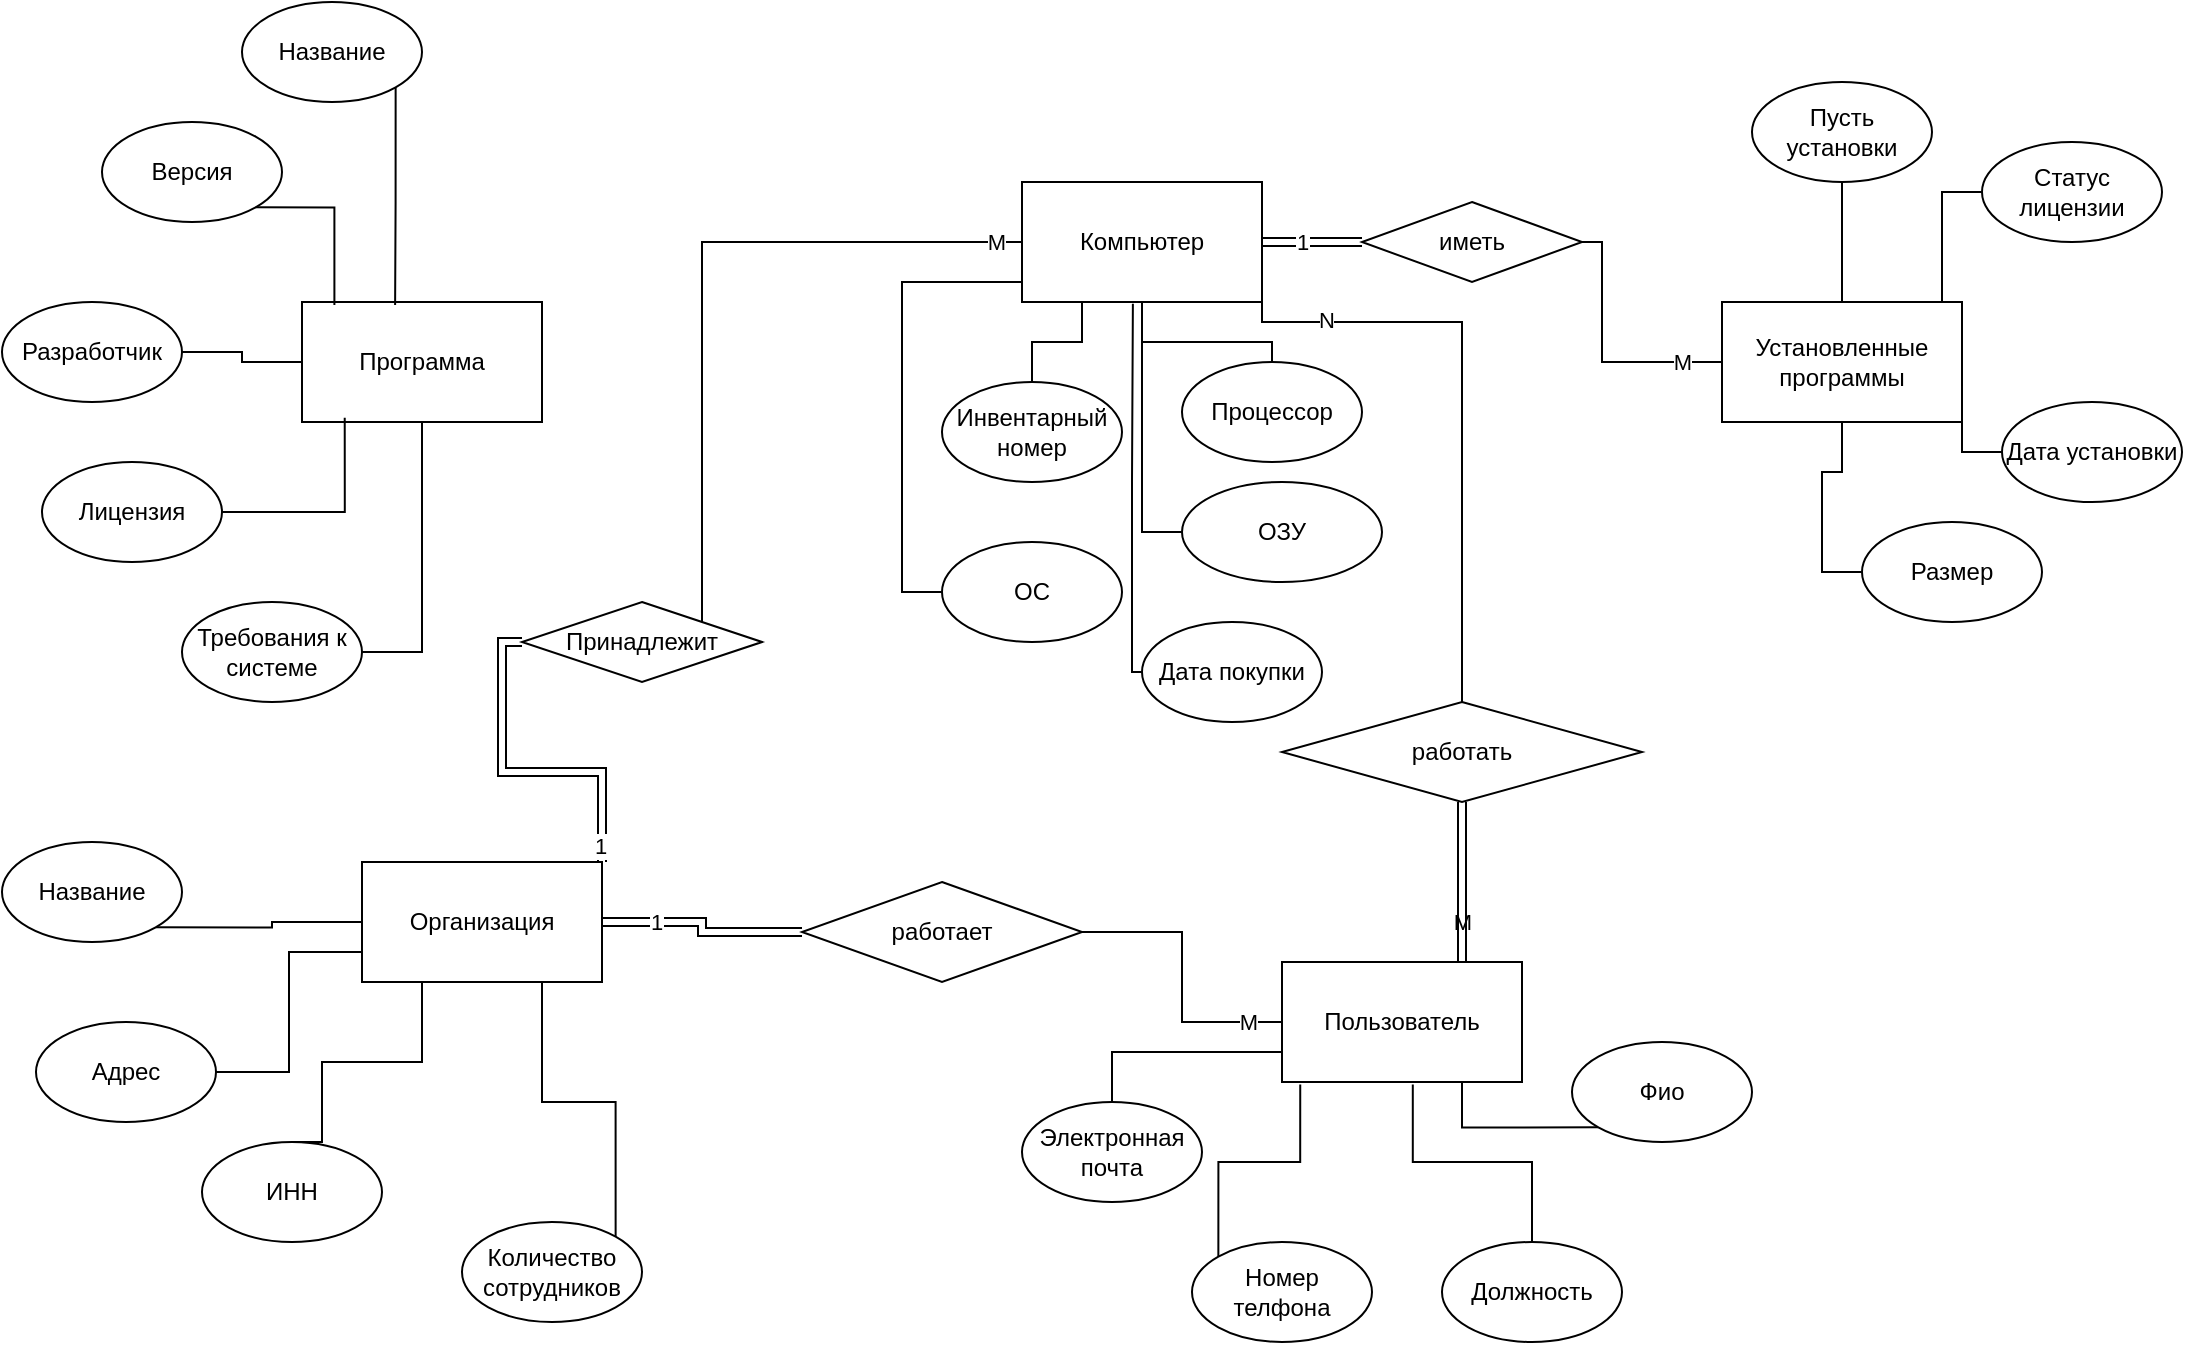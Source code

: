 <mxfile version="26.0.11">
  <diagram name="Страница — 1" id="yeDvz2DQcIgNS0b50975">
    <mxGraphModel dx="2261" dy="1959" grid="1" gridSize="10" guides="1" tooltips="1" connect="1" arrows="1" fold="1" page="1" pageScale="1" pageWidth="827" pageHeight="1169" math="0" shadow="0">
      <root>
        <mxCell id="0" />
        <mxCell id="1" parent="0" />
        <mxCell id="xNZQnrK4Vwn50ycF9UzJ-13" style="edgeStyle=orthogonalEdgeStyle;rounded=0;orthogonalLoop=1;jettySize=auto;html=1;exitX=1;exitY=0.5;exitDx=0;exitDy=0;entryX=0;entryY=0.5;entryDx=0;entryDy=0;endArrow=none;startFill=0;" edge="1" parent="1" source="xNZQnrK4Vwn50ycF9UzJ-31" target="xNZQnrK4Vwn50ycF9UzJ-2">
          <mxGeometry relative="1" as="geometry">
            <Array as="points">
              <mxPoint x="370" y="-330" />
              <mxPoint x="370" y="-270" />
            </Array>
          </mxGeometry>
        </mxCell>
        <mxCell id="xNZQnrK4Vwn50ycF9UzJ-15" value="М" style="edgeLabel;html=1;align=center;verticalAlign=middle;resizable=0;points=[];" vertex="1" connectable="0" parent="xNZQnrK4Vwn50ycF9UzJ-13">
          <mxGeometry x="0.687" y="-2" relative="1" as="geometry">
            <mxPoint y="-2" as="offset" />
          </mxGeometry>
        </mxCell>
        <mxCell id="xNZQnrK4Vwn50ycF9UzJ-24" style="edgeStyle=orthogonalEdgeStyle;rounded=0;orthogonalLoop=1;jettySize=auto;html=1;exitX=0.5;exitY=1;exitDx=0;exitDy=0;entryX=0.5;entryY=0;entryDx=0;entryDy=0;endArrow=none;startFill=0;" edge="1" parent="1" source="xNZQnrK4Vwn50ycF9UzJ-1" target="xNZQnrK4Vwn50ycF9UzJ-9">
          <mxGeometry relative="1" as="geometry" />
        </mxCell>
        <mxCell id="xNZQnrK4Vwn50ycF9UzJ-75" style="edgeStyle=orthogonalEdgeStyle;rounded=0;orthogonalLoop=1;jettySize=auto;html=1;exitX=0;exitY=0.5;exitDx=0;exitDy=0;entryX=1;entryY=0;entryDx=0;entryDy=0;endArrow=none;startFill=0;shape=link;" edge="1" parent="1" source="xNZQnrK4Vwn50ycF9UzJ-78" target="xNZQnrK4Vwn50ycF9UzJ-3">
          <mxGeometry relative="1" as="geometry">
            <Array as="points">
              <mxPoint x="-180" y="-130" />
              <mxPoint x="-180" y="-65" />
              <mxPoint x="-130" y="-65" />
            </Array>
          </mxGeometry>
        </mxCell>
        <mxCell id="xNZQnrK4Vwn50ycF9UzJ-77" value="1" style="edgeLabel;html=1;align=center;verticalAlign=middle;resizable=0;points=[];" vertex="1" connectable="0" parent="xNZQnrK4Vwn50ycF9UzJ-75">
          <mxGeometry x="0.898" y="-1" relative="1" as="geometry">
            <mxPoint as="offset" />
          </mxGeometry>
        </mxCell>
        <mxCell id="xNZQnrK4Vwn50ycF9UzJ-1" value="Компьютер" style="rounded=0;whiteSpace=wrap;html=1;" vertex="1" parent="1">
          <mxGeometry x="80" y="-360" width="120" height="60" as="geometry" />
        </mxCell>
        <mxCell id="xNZQnrK4Vwn50ycF9UzJ-41" style="edgeStyle=orthogonalEdgeStyle;rounded=0;orthogonalLoop=1;jettySize=auto;html=1;exitX=0.5;exitY=1;exitDx=0;exitDy=0;entryX=0;entryY=0.5;entryDx=0;entryDy=0;endArrow=none;startFill=0;" edge="1" parent="1" source="xNZQnrK4Vwn50ycF9UzJ-2" target="xNZQnrK4Vwn50ycF9UzJ-40">
          <mxGeometry relative="1" as="geometry" />
        </mxCell>
        <mxCell id="xNZQnrK4Vwn50ycF9UzJ-2" value="Установленные программы" style="rounded=0;whiteSpace=wrap;html=1;" vertex="1" parent="1">
          <mxGeometry x="430" y="-300" width="120" height="60" as="geometry" />
        </mxCell>
        <mxCell id="xNZQnrK4Vwn50ycF9UzJ-83" style="edgeStyle=orthogonalEdgeStyle;rounded=0;orthogonalLoop=1;jettySize=auto;html=1;exitX=1;exitY=0.5;exitDx=0;exitDy=0;entryX=0;entryY=0.5;entryDx=0;entryDy=0;endArrow=none;startFill=0;shape=link;" edge="1" parent="1" source="xNZQnrK4Vwn50ycF9UzJ-3" target="xNZQnrK4Vwn50ycF9UzJ-82">
          <mxGeometry relative="1" as="geometry" />
        </mxCell>
        <mxCell id="xNZQnrK4Vwn50ycF9UzJ-85" value="1" style="edgeLabel;html=1;align=center;verticalAlign=middle;resizable=0;points=[];" vertex="1" connectable="0" parent="xNZQnrK4Vwn50ycF9UzJ-83">
          <mxGeometry x="-0.488" y="-2" relative="1" as="geometry">
            <mxPoint y="-2" as="offset" />
          </mxGeometry>
        </mxCell>
        <mxCell id="xNZQnrK4Vwn50ycF9UzJ-3" value="Организация" style="rounded=0;whiteSpace=wrap;html=1;" vertex="1" parent="1">
          <mxGeometry x="-250" y="-20" width="120" height="60" as="geometry" />
        </mxCell>
        <mxCell id="xNZQnrK4Vwn50ycF9UzJ-61" style="edgeStyle=orthogonalEdgeStyle;rounded=0;orthogonalLoop=1;jettySize=auto;html=1;exitX=0;exitY=0.75;exitDx=0;exitDy=0;entryX=0.5;entryY=0;entryDx=0;entryDy=0;endArrow=none;startFill=0;" edge="1" parent="1" source="xNZQnrK4Vwn50ycF9UzJ-4" target="xNZQnrK4Vwn50ycF9UzJ-57">
          <mxGeometry relative="1" as="geometry" />
        </mxCell>
        <mxCell id="xNZQnrK4Vwn50ycF9UzJ-87" style="edgeStyle=orthogonalEdgeStyle;rounded=0;orthogonalLoop=1;jettySize=auto;html=1;exitX=0.5;exitY=0;exitDx=0;exitDy=0;endArrow=none;startFill=0;entryX=1;entryY=0.75;entryDx=0;entryDy=0;" edge="1" parent="1" source="xNZQnrK4Vwn50ycF9UzJ-88" target="xNZQnrK4Vwn50ycF9UzJ-1">
          <mxGeometry relative="1" as="geometry">
            <mxPoint x="300" y="-280" as="targetPoint" />
            <Array as="points">
              <mxPoint x="300" y="-290" />
              <mxPoint x="200" y="-290" />
            </Array>
          </mxGeometry>
        </mxCell>
        <mxCell id="xNZQnrK4Vwn50ycF9UzJ-89" value="1" style="edgeLabel;html=1;align=center;verticalAlign=middle;resizable=0;points=[];" vertex="1" connectable="0" parent="xNZQnrK4Vwn50ycF9UzJ-87">
          <mxGeometry x="0.638" y="1" relative="1" as="geometry">
            <mxPoint as="offset" />
          </mxGeometry>
        </mxCell>
        <mxCell id="xNZQnrK4Vwn50ycF9UzJ-90" value="М" style="edgeLabel;html=1;align=center;verticalAlign=middle;resizable=0;points=[];" vertex="1" connectable="0" parent="xNZQnrK4Vwn50ycF9UzJ-87">
          <mxGeometry x="-0.912" relative="1" as="geometry">
            <mxPoint y="124" as="offset" />
          </mxGeometry>
        </mxCell>
        <mxCell id="xNZQnrK4Vwn50ycF9UzJ-91" value="N" style="edgeLabel;html=1;align=center;verticalAlign=middle;resizable=0;points=[];" vertex="1" connectable="0" parent="xNZQnrK4Vwn50ycF9UzJ-87">
          <mxGeometry x="0.642" y="-1" relative="1" as="geometry">
            <mxPoint as="offset" />
          </mxGeometry>
        </mxCell>
        <mxCell id="xNZQnrK4Vwn50ycF9UzJ-93" style="edgeStyle=orthogonalEdgeStyle;rounded=0;orthogonalLoop=1;jettySize=auto;html=1;exitX=0.75;exitY=0;exitDx=0;exitDy=0;entryX=0.5;entryY=1;entryDx=0;entryDy=0;endArrow=none;startFill=0;shape=link;" edge="1" parent="1" source="xNZQnrK4Vwn50ycF9UzJ-4" target="xNZQnrK4Vwn50ycF9UzJ-88">
          <mxGeometry relative="1" as="geometry" />
        </mxCell>
        <mxCell id="xNZQnrK4Vwn50ycF9UzJ-4" value="Пользователь" style="rounded=0;whiteSpace=wrap;html=1;" vertex="1" parent="1">
          <mxGeometry x="210" y="30" width="120" height="60" as="geometry" />
        </mxCell>
        <mxCell id="xNZQnrK4Vwn50ycF9UzJ-5" value="Программа" style="rounded=0;whiteSpace=wrap;html=1;" vertex="1" parent="1">
          <mxGeometry x="-280" y="-300" width="120" height="60" as="geometry" />
        </mxCell>
        <mxCell id="xNZQnrK4Vwn50ycF9UzJ-29" style="edgeStyle=orthogonalEdgeStyle;rounded=0;orthogonalLoop=1;jettySize=auto;html=1;exitX=0;exitY=0.5;exitDx=0;exitDy=0;entryX=0;entryY=0.5;entryDx=0;entryDy=0;endArrow=none;startFill=0;" edge="1" parent="1" source="xNZQnrK4Vwn50ycF9UzJ-7" target="xNZQnrK4Vwn50ycF9UzJ-1">
          <mxGeometry relative="1" as="geometry">
            <Array as="points">
              <mxPoint x="20" y="-155" />
              <mxPoint x="20" y="-310" />
              <mxPoint x="80" y="-310" />
            </Array>
          </mxGeometry>
        </mxCell>
        <mxCell id="xNZQnrK4Vwn50ycF9UzJ-7" value="ОС" style="ellipse;whiteSpace=wrap;html=1;" vertex="1" parent="1">
          <mxGeometry x="40" y="-180" width="90" height="50" as="geometry" />
        </mxCell>
        <mxCell id="xNZQnrK4Vwn50ycF9UzJ-8" value="Дата покупки" style="ellipse;whiteSpace=wrap;html=1;" vertex="1" parent="1">
          <mxGeometry x="140" y="-140" width="90" height="50" as="geometry" />
        </mxCell>
        <mxCell id="xNZQnrK4Vwn50ycF9UzJ-9" value="Процессор" style="ellipse;whiteSpace=wrap;html=1;" vertex="1" parent="1">
          <mxGeometry x="160" y="-270" width="90" height="50" as="geometry" />
        </mxCell>
        <mxCell id="xNZQnrK4Vwn50ycF9UzJ-26" style="edgeStyle=orthogonalEdgeStyle;rounded=0;orthogonalLoop=1;jettySize=auto;html=1;exitX=0;exitY=0.5;exitDx=0;exitDy=0;entryX=0.5;entryY=1;entryDx=0;entryDy=0;endArrow=none;startFill=0;" edge="1" parent="1" source="xNZQnrK4Vwn50ycF9UzJ-11" target="xNZQnrK4Vwn50ycF9UzJ-1">
          <mxGeometry relative="1" as="geometry" />
        </mxCell>
        <mxCell id="xNZQnrK4Vwn50ycF9UzJ-11" value="ОЗУ" style="ellipse;whiteSpace=wrap;html=1;" vertex="1" parent="1">
          <mxGeometry x="160" y="-210" width="100" height="50" as="geometry" />
        </mxCell>
        <mxCell id="xNZQnrK4Vwn50ycF9UzJ-25" style="edgeStyle=orthogonalEdgeStyle;rounded=0;orthogonalLoop=1;jettySize=auto;html=1;exitX=0.5;exitY=0;exitDx=0;exitDy=0;entryX=0.25;entryY=1;entryDx=0;entryDy=0;endArrow=none;startFill=0;" edge="1" parent="1" source="xNZQnrK4Vwn50ycF9UzJ-12" target="xNZQnrK4Vwn50ycF9UzJ-1">
          <mxGeometry relative="1" as="geometry" />
        </mxCell>
        <mxCell id="xNZQnrK4Vwn50ycF9UzJ-12" value="Инвентарный номер" style="ellipse;whiteSpace=wrap;html=1;" vertex="1" parent="1">
          <mxGeometry x="40" y="-260" width="90" height="50" as="geometry" />
        </mxCell>
        <mxCell id="xNZQnrK4Vwn50ycF9UzJ-30" style="edgeStyle=orthogonalEdgeStyle;rounded=0;orthogonalLoop=1;jettySize=auto;html=1;exitX=0;exitY=0.5;exitDx=0;exitDy=0;entryX=0.462;entryY=1.014;entryDx=0;entryDy=0;entryPerimeter=0;endArrow=none;startFill=0;" edge="1" parent="1" source="xNZQnrK4Vwn50ycF9UzJ-8" target="xNZQnrK4Vwn50ycF9UzJ-1">
          <mxGeometry relative="1" as="geometry">
            <Array as="points">
              <mxPoint x="135" y="-115" />
              <mxPoint x="135" y="-210" />
            </Array>
          </mxGeometry>
        </mxCell>
        <mxCell id="xNZQnrK4Vwn50ycF9UzJ-32" value="" style="edgeStyle=orthogonalEdgeStyle;rounded=0;orthogonalLoop=1;jettySize=auto;html=1;exitX=1;exitY=0.5;exitDx=0;exitDy=0;entryX=0;entryY=0.5;entryDx=0;entryDy=0;endArrow=none;startFill=0;shape=link;" edge="1" parent="1" source="xNZQnrK4Vwn50ycF9UzJ-1" target="xNZQnrK4Vwn50ycF9UzJ-31">
          <mxGeometry relative="1" as="geometry">
            <mxPoint x="200" y="-330" as="sourcePoint" />
            <mxPoint x="430" y="-270" as="targetPoint" />
            <Array as="points" />
          </mxGeometry>
        </mxCell>
        <mxCell id="xNZQnrK4Vwn50ycF9UzJ-33" value="1" style="edgeLabel;html=1;align=center;verticalAlign=middle;resizable=0;points=[];" vertex="1" connectable="0" parent="xNZQnrK4Vwn50ycF9UzJ-32">
          <mxGeometry x="-0.851" relative="1" as="geometry">
            <mxPoint x="16" as="offset" />
          </mxGeometry>
        </mxCell>
        <mxCell id="xNZQnrK4Vwn50ycF9UzJ-31" value="иметь" style="rhombus;whiteSpace=wrap;html=1;" vertex="1" parent="1">
          <mxGeometry x="250" y="-350" width="110" height="40" as="geometry" />
        </mxCell>
        <mxCell id="xNZQnrK4Vwn50ycF9UzJ-45" style="edgeStyle=orthogonalEdgeStyle;rounded=0;orthogonalLoop=1;jettySize=auto;html=1;exitX=0.5;exitY=1;exitDx=0;exitDy=0;entryX=0.5;entryY=0;entryDx=0;entryDy=0;endArrow=none;startFill=0;" edge="1" parent="1" source="xNZQnrK4Vwn50ycF9UzJ-36" target="xNZQnrK4Vwn50ycF9UzJ-2">
          <mxGeometry relative="1" as="geometry" />
        </mxCell>
        <mxCell id="xNZQnrK4Vwn50ycF9UzJ-36" value="Пусть установки" style="ellipse;whiteSpace=wrap;html=1;" vertex="1" parent="1">
          <mxGeometry x="445" y="-410" width="90" height="50" as="geometry" />
        </mxCell>
        <mxCell id="xNZQnrK4Vwn50ycF9UzJ-44" style="edgeStyle=orthogonalEdgeStyle;rounded=0;orthogonalLoop=1;jettySize=auto;html=1;exitX=0;exitY=0.5;exitDx=0;exitDy=0;entryX=1;entryY=0;entryDx=0;entryDy=0;endArrow=none;startFill=0;" edge="1" parent="1" source="xNZQnrK4Vwn50ycF9UzJ-37" target="xNZQnrK4Vwn50ycF9UzJ-2">
          <mxGeometry relative="1" as="geometry">
            <Array as="points">
              <mxPoint x="540" y="-355" />
              <mxPoint x="540" y="-300" />
            </Array>
          </mxGeometry>
        </mxCell>
        <mxCell id="xNZQnrK4Vwn50ycF9UzJ-37" value="Статус лицензии" style="ellipse;whiteSpace=wrap;html=1;" vertex="1" parent="1">
          <mxGeometry x="560" y="-380" width="90" height="50" as="geometry" />
        </mxCell>
        <mxCell id="xNZQnrK4Vwn50ycF9UzJ-42" style="edgeStyle=orthogonalEdgeStyle;rounded=0;orthogonalLoop=1;jettySize=auto;html=1;exitX=0;exitY=0.5;exitDx=0;exitDy=0;entryX=1;entryY=1;entryDx=0;entryDy=0;endArrow=none;startFill=0;" edge="1" parent="1" source="xNZQnrK4Vwn50ycF9UzJ-39" target="xNZQnrK4Vwn50ycF9UzJ-2">
          <mxGeometry relative="1" as="geometry" />
        </mxCell>
        <mxCell id="xNZQnrK4Vwn50ycF9UzJ-39" value="Дата установки" style="ellipse;whiteSpace=wrap;html=1;" vertex="1" parent="1">
          <mxGeometry x="570" y="-250" width="90" height="50" as="geometry" />
        </mxCell>
        <mxCell id="xNZQnrK4Vwn50ycF9UzJ-40" value="Размер" style="ellipse;whiteSpace=wrap;html=1;" vertex="1" parent="1">
          <mxGeometry x="500" y="-190" width="90" height="50" as="geometry" />
        </mxCell>
        <mxCell id="xNZQnrK4Vwn50ycF9UzJ-46" value="Лицензия" style="ellipse;whiteSpace=wrap;html=1;" vertex="1" parent="1">
          <mxGeometry x="-410" y="-220" width="90" height="50" as="geometry" />
        </mxCell>
        <mxCell id="xNZQnrK4Vwn50ycF9UzJ-53" style="edgeStyle=orthogonalEdgeStyle;rounded=0;orthogonalLoop=1;jettySize=auto;html=1;exitX=1;exitY=0.5;exitDx=0;exitDy=0;entryX=0;entryY=0.5;entryDx=0;entryDy=0;endArrow=none;startFill=0;" edge="1" parent="1" source="xNZQnrK4Vwn50ycF9UzJ-47" target="xNZQnrK4Vwn50ycF9UzJ-5">
          <mxGeometry relative="1" as="geometry" />
        </mxCell>
        <mxCell id="xNZQnrK4Vwn50ycF9UzJ-47" value="Разработчик" style="ellipse;whiteSpace=wrap;html=1;" vertex="1" parent="1">
          <mxGeometry x="-430" y="-300" width="90" height="50" as="geometry" />
        </mxCell>
        <mxCell id="xNZQnrK4Vwn50ycF9UzJ-48" value="Версия" style="ellipse;whiteSpace=wrap;html=1;" vertex="1" parent="1">
          <mxGeometry x="-380" y="-390" width="90" height="50" as="geometry" />
        </mxCell>
        <mxCell id="xNZQnrK4Vwn50ycF9UzJ-51" style="edgeStyle=orthogonalEdgeStyle;rounded=0;orthogonalLoop=1;jettySize=auto;html=1;exitX=1;exitY=0.5;exitDx=0;exitDy=0;entryX=0.5;entryY=1;entryDx=0;entryDy=0;endArrow=none;startFill=0;" edge="1" parent="1" source="xNZQnrK4Vwn50ycF9UzJ-49" target="xNZQnrK4Vwn50ycF9UzJ-5">
          <mxGeometry relative="1" as="geometry" />
        </mxCell>
        <mxCell id="xNZQnrK4Vwn50ycF9UzJ-49" value="Требования к системе" style="ellipse;whiteSpace=wrap;html=1;" vertex="1" parent="1">
          <mxGeometry x="-340" y="-150" width="90" height="50" as="geometry" />
        </mxCell>
        <mxCell id="xNZQnrK4Vwn50ycF9UzJ-50" value="Название" style="ellipse;whiteSpace=wrap;html=1;" vertex="1" parent="1">
          <mxGeometry x="-310" y="-450" width="90" height="50" as="geometry" />
        </mxCell>
        <mxCell id="xNZQnrK4Vwn50ycF9UzJ-52" style="edgeStyle=orthogonalEdgeStyle;rounded=0;orthogonalLoop=1;jettySize=auto;html=1;exitX=1;exitY=0.5;exitDx=0;exitDy=0;entryX=0.178;entryY=0.964;entryDx=0;entryDy=0;entryPerimeter=0;endArrow=none;startFill=0;" edge="1" parent="1" source="xNZQnrK4Vwn50ycF9UzJ-46" target="xNZQnrK4Vwn50ycF9UzJ-5">
          <mxGeometry relative="1" as="geometry" />
        </mxCell>
        <mxCell id="xNZQnrK4Vwn50ycF9UzJ-54" style="edgeStyle=orthogonalEdgeStyle;rounded=0;orthogonalLoop=1;jettySize=auto;html=1;exitX=1;exitY=1;exitDx=0;exitDy=0;entryX=0.135;entryY=0.026;entryDx=0;entryDy=0;entryPerimeter=0;endArrow=none;startFill=0;" edge="1" parent="1" source="xNZQnrK4Vwn50ycF9UzJ-48" target="xNZQnrK4Vwn50ycF9UzJ-5">
          <mxGeometry relative="1" as="geometry" />
        </mxCell>
        <mxCell id="xNZQnrK4Vwn50ycF9UzJ-55" style="edgeStyle=orthogonalEdgeStyle;rounded=0;orthogonalLoop=1;jettySize=auto;html=1;exitX=1;exitY=1;exitDx=0;exitDy=0;entryX=0.388;entryY=0.026;entryDx=0;entryDy=0;entryPerimeter=0;endArrow=none;startFill=0;" edge="1" parent="1" source="xNZQnrK4Vwn50ycF9UzJ-50" target="xNZQnrK4Vwn50ycF9UzJ-5">
          <mxGeometry relative="1" as="geometry" />
        </mxCell>
        <mxCell id="xNZQnrK4Vwn50ycF9UzJ-57" value="Электронная почта" style="ellipse;whiteSpace=wrap;html=1;" vertex="1" parent="1">
          <mxGeometry x="80" y="100" width="90" height="50" as="geometry" />
        </mxCell>
        <mxCell id="xNZQnrK4Vwn50ycF9UzJ-65" style="edgeStyle=orthogonalEdgeStyle;rounded=0;orthogonalLoop=1;jettySize=auto;html=1;exitX=0;exitY=1;exitDx=0;exitDy=0;entryX=0.75;entryY=1;entryDx=0;entryDy=0;endArrow=none;startFill=0;" edge="1" parent="1" source="xNZQnrK4Vwn50ycF9UzJ-58" target="xNZQnrK4Vwn50ycF9UzJ-4">
          <mxGeometry relative="1" as="geometry" />
        </mxCell>
        <mxCell id="xNZQnrK4Vwn50ycF9UzJ-58" value="Фио" style="ellipse;whiteSpace=wrap;html=1;" vertex="1" parent="1">
          <mxGeometry x="355" y="70" width="90" height="50" as="geometry" />
        </mxCell>
        <mxCell id="xNZQnrK4Vwn50ycF9UzJ-59" value="Номер телфона" style="ellipse;whiteSpace=wrap;html=1;" vertex="1" parent="1">
          <mxGeometry x="165" y="170" width="90" height="50" as="geometry" />
        </mxCell>
        <mxCell id="xNZQnrK4Vwn50ycF9UzJ-60" value="Должность" style="ellipse;whiteSpace=wrap;html=1;" vertex="1" parent="1">
          <mxGeometry x="290" y="170" width="90" height="50" as="geometry" />
        </mxCell>
        <mxCell id="xNZQnrK4Vwn50ycF9UzJ-62" style="edgeStyle=orthogonalEdgeStyle;rounded=0;orthogonalLoop=1;jettySize=auto;html=1;exitX=0;exitY=0;exitDx=0;exitDy=0;entryX=0.076;entryY=1.02;entryDx=0;entryDy=0;entryPerimeter=0;endArrow=none;startFill=0;" edge="1" parent="1" source="xNZQnrK4Vwn50ycF9UzJ-59" target="xNZQnrK4Vwn50ycF9UzJ-4">
          <mxGeometry relative="1" as="geometry" />
        </mxCell>
        <mxCell id="xNZQnrK4Vwn50ycF9UzJ-63" style="edgeStyle=orthogonalEdgeStyle;rounded=0;orthogonalLoop=1;jettySize=auto;html=1;exitX=0.5;exitY=0;exitDx=0;exitDy=0;entryX=0.545;entryY=1.02;entryDx=0;entryDy=0;entryPerimeter=0;endArrow=none;startFill=0;" edge="1" parent="1" source="xNZQnrK4Vwn50ycF9UzJ-60" target="xNZQnrK4Vwn50ycF9UzJ-4">
          <mxGeometry relative="1" as="geometry" />
        </mxCell>
        <mxCell id="xNZQnrK4Vwn50ycF9UzJ-72" style="edgeStyle=orthogonalEdgeStyle;rounded=0;orthogonalLoop=1;jettySize=auto;html=1;exitX=1;exitY=0.5;exitDx=0;exitDy=0;entryX=0;entryY=0.75;entryDx=0;entryDy=0;endArrow=none;startFill=0;" edge="1" parent="1" source="xNZQnrK4Vwn50ycF9UzJ-66" target="xNZQnrK4Vwn50ycF9UzJ-3">
          <mxGeometry relative="1" as="geometry" />
        </mxCell>
        <mxCell id="xNZQnrK4Vwn50ycF9UzJ-66" value="Адрес" style="ellipse;whiteSpace=wrap;html=1;" vertex="1" parent="1">
          <mxGeometry x="-413" y="60" width="90" height="50" as="geometry" />
        </mxCell>
        <mxCell id="xNZQnrK4Vwn50ycF9UzJ-74" style="edgeStyle=orthogonalEdgeStyle;rounded=0;orthogonalLoop=1;jettySize=auto;html=1;exitX=1;exitY=0;exitDx=0;exitDy=0;entryX=0.75;entryY=1;entryDx=0;entryDy=0;endArrow=none;startFill=0;" edge="1" parent="1" source="xNZQnrK4Vwn50ycF9UzJ-67" target="xNZQnrK4Vwn50ycF9UzJ-3">
          <mxGeometry relative="1" as="geometry" />
        </mxCell>
        <mxCell id="xNZQnrK4Vwn50ycF9UzJ-67" value="Количество сотрудников" style="ellipse;whiteSpace=wrap;html=1;" vertex="1" parent="1">
          <mxGeometry x="-200" y="160" width="90" height="50" as="geometry" />
        </mxCell>
        <mxCell id="xNZQnrK4Vwn50ycF9UzJ-73" style="edgeStyle=orthogonalEdgeStyle;rounded=0;orthogonalLoop=1;jettySize=auto;html=1;exitX=0.5;exitY=0;exitDx=0;exitDy=0;entryX=0.25;entryY=1;entryDx=0;entryDy=0;endArrow=none;startFill=0;" edge="1" parent="1" source="xNZQnrK4Vwn50ycF9UzJ-68" target="xNZQnrK4Vwn50ycF9UzJ-3">
          <mxGeometry relative="1" as="geometry">
            <Array as="points">
              <mxPoint x="-270" y="120" />
              <mxPoint x="-270" y="80" />
              <mxPoint x="-220" y="80" />
            </Array>
          </mxGeometry>
        </mxCell>
        <mxCell id="xNZQnrK4Vwn50ycF9UzJ-68" value="ИНН" style="ellipse;whiteSpace=wrap;html=1;" vertex="1" parent="1">
          <mxGeometry x="-330" y="120" width="90" height="50" as="geometry" />
        </mxCell>
        <mxCell id="xNZQnrK4Vwn50ycF9UzJ-71" style="edgeStyle=orthogonalEdgeStyle;rounded=0;orthogonalLoop=1;jettySize=auto;html=1;exitX=1;exitY=1;exitDx=0;exitDy=0;entryX=0;entryY=0.5;entryDx=0;entryDy=0;endArrow=none;startFill=0;" edge="1" parent="1" source="xNZQnrK4Vwn50ycF9UzJ-70" target="xNZQnrK4Vwn50ycF9UzJ-3">
          <mxGeometry relative="1" as="geometry" />
        </mxCell>
        <mxCell id="xNZQnrK4Vwn50ycF9UzJ-70" value="Название" style="ellipse;whiteSpace=wrap;html=1;" vertex="1" parent="1">
          <mxGeometry x="-430" y="-30" width="90" height="50" as="geometry" />
        </mxCell>
        <mxCell id="xNZQnrK4Vwn50ycF9UzJ-79" value="" style="edgeStyle=orthogonalEdgeStyle;rounded=0;orthogonalLoop=1;jettySize=auto;html=1;exitX=0;exitY=0.5;exitDx=0;exitDy=0;entryX=1;entryY=0;entryDx=0;entryDy=0;endArrow=none;startFill=0;" edge="1" parent="1" source="xNZQnrK4Vwn50ycF9UzJ-1" target="xNZQnrK4Vwn50ycF9UzJ-78">
          <mxGeometry relative="1" as="geometry">
            <mxPoint x="80" y="-330" as="sourcePoint" />
            <mxPoint x="-130" y="-20" as="targetPoint" />
          </mxGeometry>
        </mxCell>
        <mxCell id="xNZQnrK4Vwn50ycF9UzJ-80" value="М" style="edgeLabel;html=1;align=center;verticalAlign=middle;resizable=0;points=[];" vertex="1" connectable="0" parent="xNZQnrK4Vwn50ycF9UzJ-79">
          <mxGeometry x="-0.926" y="3" relative="1" as="geometry">
            <mxPoint y="-3" as="offset" />
          </mxGeometry>
        </mxCell>
        <mxCell id="xNZQnrK4Vwn50ycF9UzJ-78" value="Принадлежит" style="rhombus;whiteSpace=wrap;html=1;" vertex="1" parent="1">
          <mxGeometry x="-170" y="-150" width="120" height="40" as="geometry" />
        </mxCell>
        <mxCell id="xNZQnrK4Vwn50ycF9UzJ-84" style="edgeStyle=orthogonalEdgeStyle;rounded=0;orthogonalLoop=1;jettySize=auto;html=1;exitX=1;exitY=0.5;exitDx=0;exitDy=0;entryX=0;entryY=0.5;entryDx=0;entryDy=0;endArrow=none;startFill=0;" edge="1" parent="1" source="xNZQnrK4Vwn50ycF9UzJ-82" target="xNZQnrK4Vwn50ycF9UzJ-4">
          <mxGeometry relative="1" as="geometry" />
        </mxCell>
        <mxCell id="xNZQnrK4Vwn50ycF9UzJ-86" value="М" style="edgeLabel;html=1;align=center;verticalAlign=middle;resizable=0;points=[];" vertex="1" connectable="0" parent="xNZQnrK4Vwn50ycF9UzJ-84">
          <mxGeometry x="0.76" y="2" relative="1" as="geometry">
            <mxPoint y="2" as="offset" />
          </mxGeometry>
        </mxCell>
        <mxCell id="xNZQnrK4Vwn50ycF9UzJ-82" value="работает" style="rhombus;whiteSpace=wrap;html=1;" vertex="1" parent="1">
          <mxGeometry x="-30" y="-10" width="140" height="50" as="geometry" />
        </mxCell>
        <mxCell id="xNZQnrK4Vwn50ycF9UzJ-88" value="работать" style="rhombus;whiteSpace=wrap;html=1;" vertex="1" parent="1">
          <mxGeometry x="210" y="-100" width="180" height="50" as="geometry" />
        </mxCell>
      </root>
    </mxGraphModel>
  </diagram>
</mxfile>
